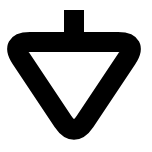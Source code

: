 <mxfile>
    <diagram id="fpolGPrm8R85d8_oHjAc" name="Page-1">
        <mxGraphModel dx="530" dy="552" grid="1" gridSize="4" guides="1" tooltips="1" connect="1" arrows="1" fold="1" page="1" pageScale="1" pageWidth="850" pageHeight="1100" math="0" shadow="0">
            <root>
                <mxCell id="0"/>
                <mxCell id="1" parent="0"/>
                <mxCell id="4" value="" style="endArrow=none;html=1;strokeWidth=10;" parent="1" edge="1">
                    <mxGeometry width="50" height="50" relative="1" as="geometry">
                        <mxPoint x="256" y="400" as="sourcePoint"/>
                        <mxPoint x="256" y="384" as="targetPoint"/>
                    </mxGeometry>
                </mxCell>
                <mxCell id="5" value="" style="endArrow=none;html=1;strokeWidth=10;" parent="1" edge="1">
                    <mxGeometry width="50" height="50" relative="1" as="geometry">
                        <mxPoint x="256" y="400" as="sourcePoint"/>
                        <mxPoint x="256" y="400" as="targetPoint"/>
                        <Array as="points">
                            <mxPoint x="288" y="400"/>
                            <mxPoint x="256" y="448"/>
                            <mxPoint x="224" y="400"/>
                        </Array>
                    </mxGeometry>
                </mxCell>
            </root>
        </mxGraphModel>
    </diagram>
</mxfile>